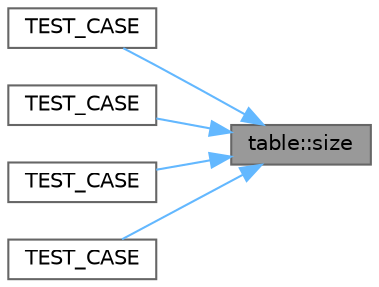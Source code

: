 digraph "table::size"
{
 // LATEX_PDF_SIZE
  bgcolor="transparent";
  edge [fontname=Helvetica,fontsize=10,labelfontname=Helvetica,labelfontsize=10];
  node [fontname=Helvetica,fontsize=10,shape=box,height=0.2,width=0.4];
  rankdir="RL";
  Node1 [id="Node000001",label="table::size",height=0.2,width=0.4,color="gray40", fillcolor="grey60", style="filled", fontcolor="black",tooltip="Returns the number of key-value pairs in the table."];
  Node1 -> Node2 [id="edge1_Node000001_Node000002",dir="back",color="steelblue1",style="solid",tooltip=" "];
  Node2 [id="Node000002",label="TEST_CASE",height=0.2,width=0.4,color="grey40", fillcolor="white", style="filled",URL="$manipulating__tables_8cpp.html#a252ec96f58e693e3891a5b910ad3f778",tooltip=" "];
  Node1 -> Node3 [id="edge2_Node000001_Node000003",dir="back",color="steelblue1",style="solid",tooltip=" "];
  Node3 [id="Node000003",label="TEST_CASE",height=0.2,width=0.4,color="grey40", fillcolor="white", style="filled",URL="$manipulating__tables_8cpp.html#a9402613c41393a3d8db5f9b57efe486f",tooltip=" "];
  Node1 -> Node4 [id="edge3_Node000001_Node000004",dir="back",color="steelblue1",style="solid",tooltip=" "];
  Node4 [id="Node000004",label="TEST_CASE",height=0.2,width=0.4,color="grey40", fillcolor="white", style="filled",URL="$manipulating__tables_8cpp.html#a61a938d63aa44a25f8088834372c92da",tooltip=" "];
  Node1 -> Node5 [id="edge4_Node000001_Node000005",dir="back",color="steelblue1",style="solid",tooltip=" "];
  Node5 [id="Node000005",label="TEST_CASE",height=0.2,width=0.4,color="grey40", fillcolor="white", style="filled",URL="$manipulating__tables_8cpp.html#a7443a827dbb3e68e442ba87a0a8f0fa0",tooltip=" "];
}
